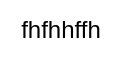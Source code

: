 <mxfile version="20.1.1" type="github"><diagram id="JowtuLAvawgkWtr8-Pc0" name="Page-1"><mxGraphModel dx="827" dy="471" grid="1" gridSize="10" guides="1" tooltips="1" connect="1" arrows="1" fold="1" page="1" pageScale="1" pageWidth="1654" pageHeight="1169" math="0" shadow="0"><root><mxCell id="0"/><mxCell id="1" parent="0"/><mxCell id="nYn7cIYBemgs2iPUrDF8-1" value="fhfhhffh" style="text;html=1;align=center;verticalAlign=middle;resizable=0;points=[];autosize=1;strokeColor=none;fillColor=none;" vertex="1" parent="1"><mxGeometry x="130" y="135" width="60" height="30" as="geometry"/></mxCell></root></mxGraphModel></diagram></mxfile>